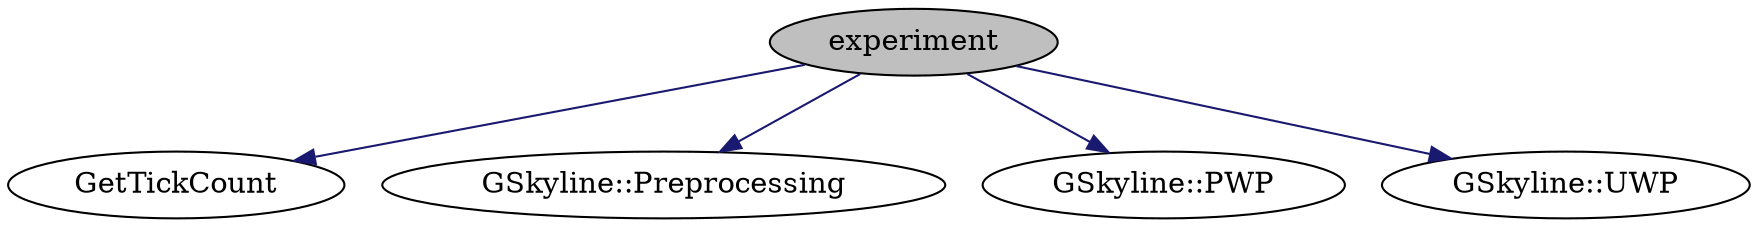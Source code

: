 digraph "experiment"
{
  Node1 [label="experiment",height=0.2,width=0.4,color="black", fillcolor="grey75", style="filled" fontcolor="black"];
  Node1 -> Node2 [color="midnightblue",fontsize="10",style="solid",fontname="Helvetica"];
  Node2 [label="GetTickCount",height=0.2,width=0.4,color="black", fillcolor="white", style="filled",URL="$experiment_8cpp.html#a0baa6ff715801a33e1fedebdb34afb35"];
  Node1 -> Node3 [color="midnightblue",fontsize="10",style="solid",fontname="Helvetica"];
  Node3 [label="GSkyline::Preprocessing",height=0.2,width=0.4,color="black", fillcolor="white", style="filled",URL="$classGSkyline.html#a348810d7346f4c283f883b9a1264c2d9"];
  Node1 -> Node4 [color="midnightblue",fontsize="10",style="solid",fontname="Helvetica"];
  Node4 [label="GSkyline::PWP",height=0.2,width=0.4,color="black", fillcolor="white", style="filled",URL="$classGSkyline.html#a68fcbd9535cbd4bc6761972a49d14ac4"];
  Node1 -> Node5 [color="midnightblue",fontsize="10",style="solid",fontname="Helvetica"];
  Node5 [label="GSkyline::UWP",height=0.2,width=0.4,color="black", fillcolor="white", style="filled",URL="$classGSkyline.html#a85886aeae4348333fb908b098a38cc26"];
}
